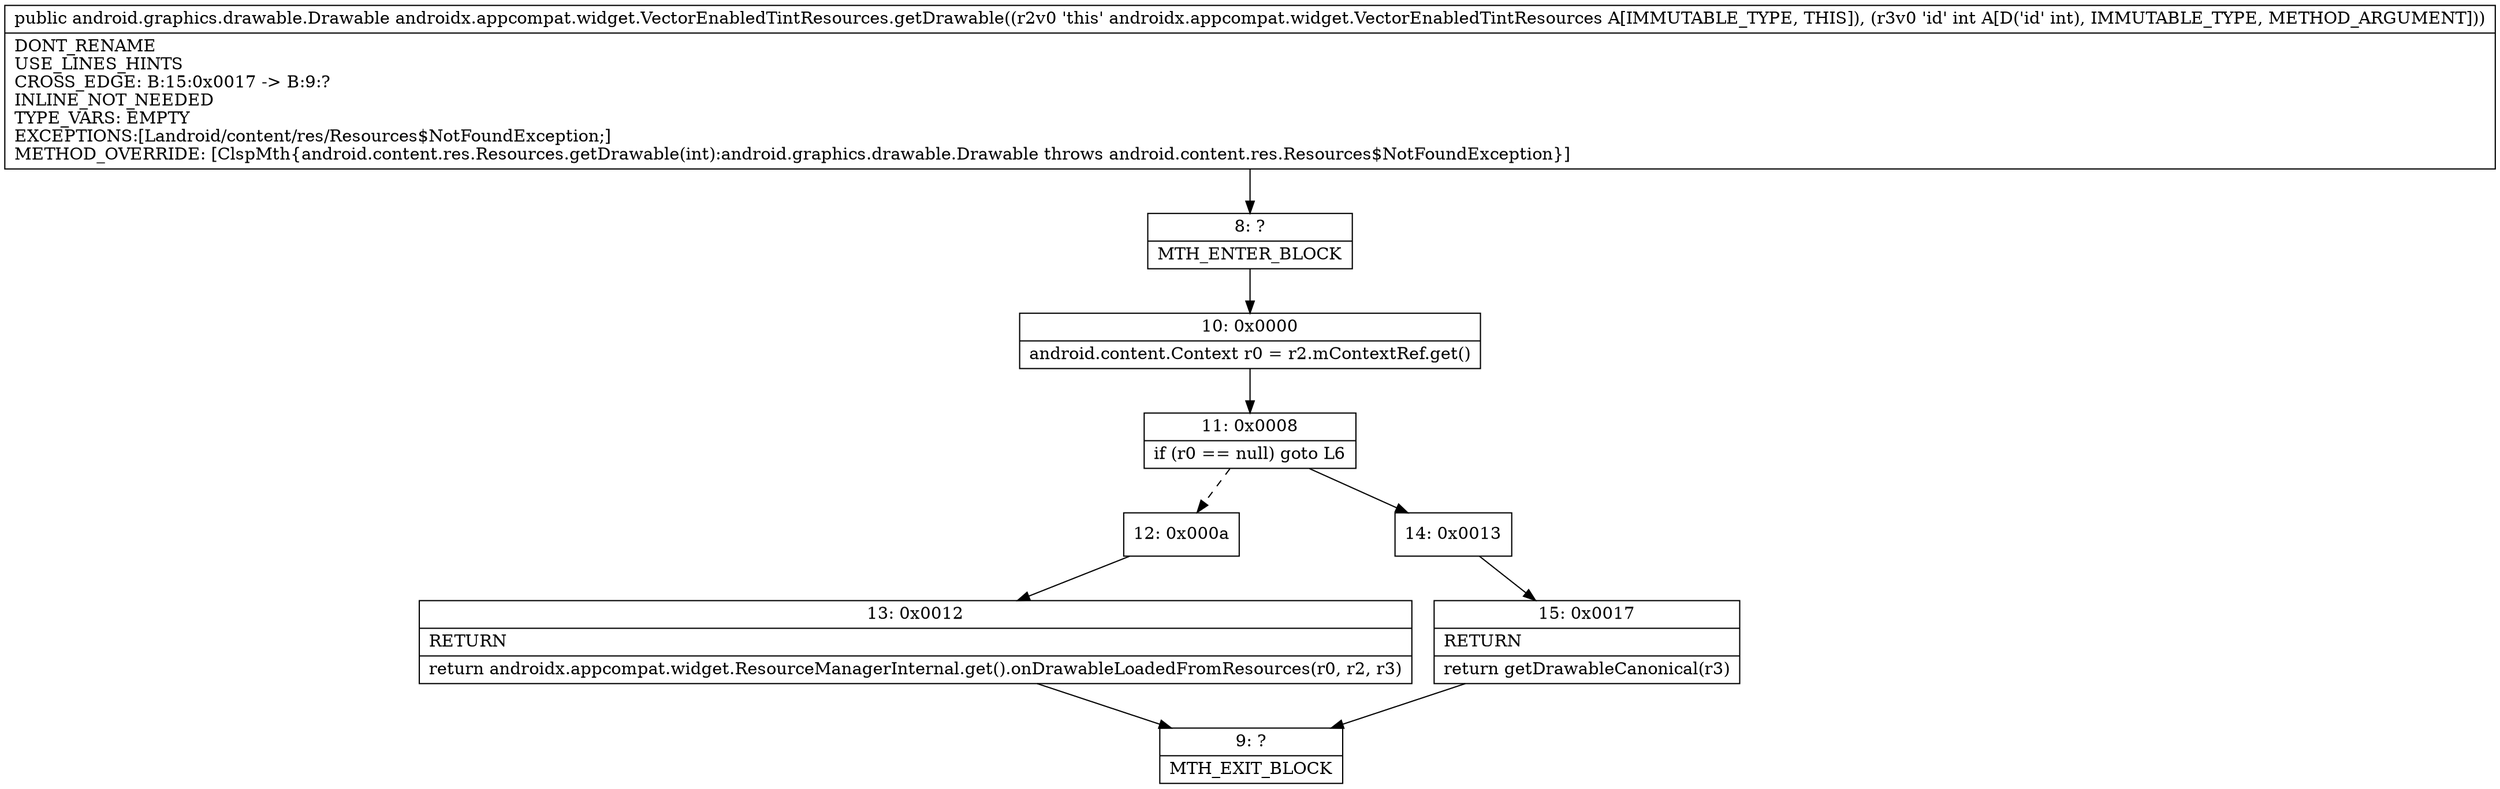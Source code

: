 digraph "CFG forandroidx.appcompat.widget.VectorEnabledTintResources.getDrawable(I)Landroid\/graphics\/drawable\/Drawable;" {
Node_8 [shape=record,label="{8\:\ ?|MTH_ENTER_BLOCK\l}"];
Node_10 [shape=record,label="{10\:\ 0x0000|android.content.Context r0 = r2.mContextRef.get()\l}"];
Node_11 [shape=record,label="{11\:\ 0x0008|if (r0 == null) goto L6\l}"];
Node_12 [shape=record,label="{12\:\ 0x000a}"];
Node_13 [shape=record,label="{13\:\ 0x0012|RETURN\l|return androidx.appcompat.widget.ResourceManagerInternal.get().onDrawableLoadedFromResources(r0, r2, r3)\l}"];
Node_9 [shape=record,label="{9\:\ ?|MTH_EXIT_BLOCK\l}"];
Node_14 [shape=record,label="{14\:\ 0x0013}"];
Node_15 [shape=record,label="{15\:\ 0x0017|RETURN\l|return getDrawableCanonical(r3)\l}"];
MethodNode[shape=record,label="{public android.graphics.drawable.Drawable androidx.appcompat.widget.VectorEnabledTintResources.getDrawable((r2v0 'this' androidx.appcompat.widget.VectorEnabledTintResources A[IMMUTABLE_TYPE, THIS]), (r3v0 'id' int A[D('id' int), IMMUTABLE_TYPE, METHOD_ARGUMENT]))  | DONT_RENAME\lUSE_LINES_HINTS\lCROSS_EDGE: B:15:0x0017 \-\> B:9:?\lINLINE_NOT_NEEDED\lTYPE_VARS: EMPTY\lEXCEPTIONS:[Landroid\/content\/res\/Resources$NotFoundException;]\lMETHOD_OVERRIDE: [ClspMth\{android.content.res.Resources.getDrawable(int):android.graphics.drawable.Drawable throws android.content.res.Resources$NotFoundException\}]\l}"];
MethodNode -> Node_8;Node_8 -> Node_10;
Node_10 -> Node_11;
Node_11 -> Node_12[style=dashed];
Node_11 -> Node_14;
Node_12 -> Node_13;
Node_13 -> Node_9;
Node_14 -> Node_15;
Node_15 -> Node_9;
}

